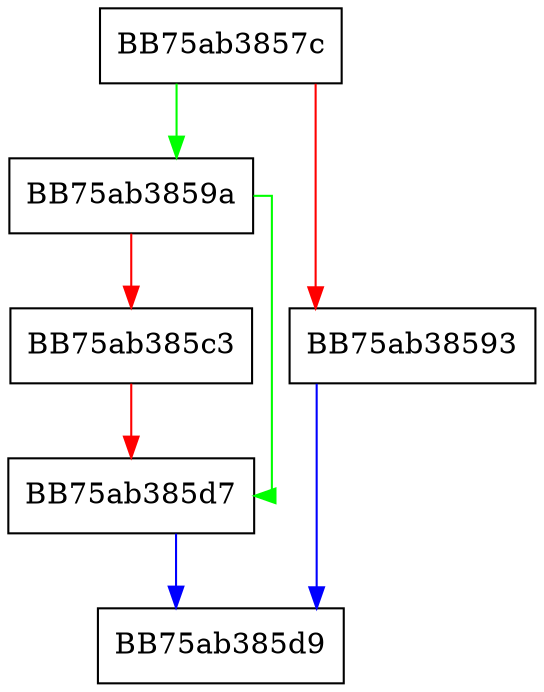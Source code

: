 digraph TryUsing {
  node [shape="box"];
  graph [splines=ortho];
  BB75ab3857c -> BB75ab3859a [color="green"];
  BB75ab3857c -> BB75ab38593 [color="red"];
  BB75ab38593 -> BB75ab385d9 [color="blue"];
  BB75ab3859a -> BB75ab385d7 [color="green"];
  BB75ab3859a -> BB75ab385c3 [color="red"];
  BB75ab385c3 -> BB75ab385d7 [color="red"];
  BB75ab385d7 -> BB75ab385d9 [color="blue"];
}